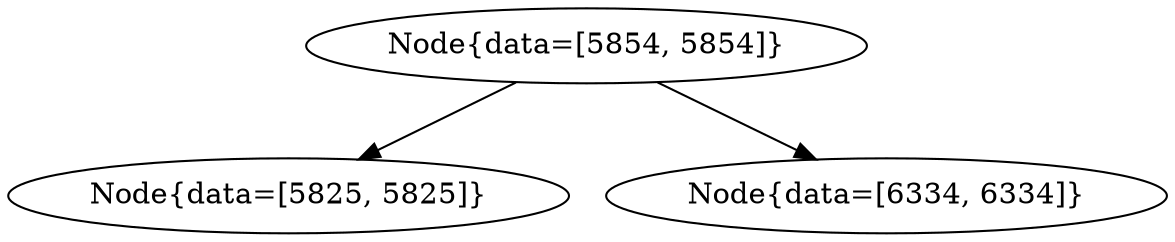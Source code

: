 digraph G{
1124874157 [label="Node{data=[5854, 5854]}"]
1124874157 -> 871814935
871814935 [label="Node{data=[5825, 5825]}"]
1124874157 -> 1144281482
1144281482 [label="Node{data=[6334, 6334]}"]
}